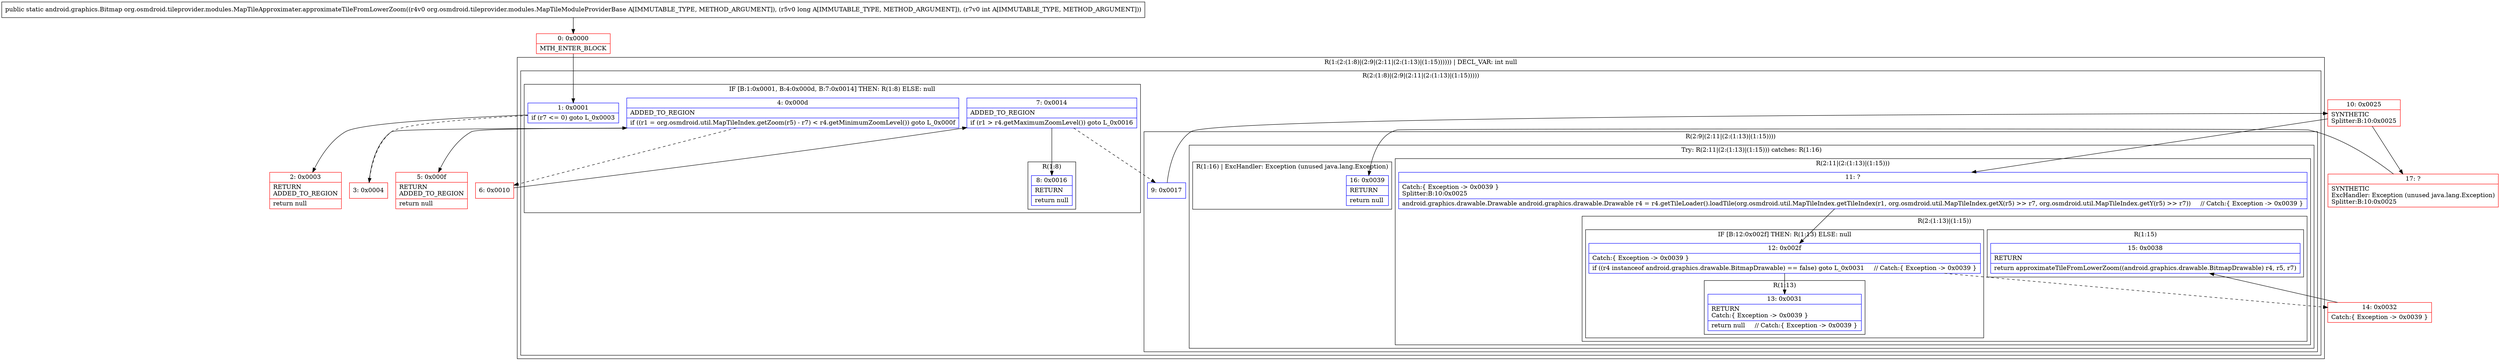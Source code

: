 digraph "CFG fororg.osmdroid.tileprovider.modules.MapTileApproximater.approximateTileFromLowerZoom(Lorg\/osmdroid\/tileprovider\/modules\/MapTileModuleProviderBase;JI)Landroid\/graphics\/Bitmap;" {
subgraph cluster_Region_1144435834 {
label = "R(1:(2:(1:8)|(2:9|(2:11|(2:(1:13)|(1:15)))))) | DECL_VAR: int null\l";
node [shape=record,color=blue];
subgraph cluster_Region_242093518 {
label = "R(2:(1:8)|(2:9|(2:11|(2:(1:13)|(1:15)))))";
node [shape=record,color=blue];
subgraph cluster_IfRegion_1775645591 {
label = "IF [B:1:0x0001, B:4:0x000d, B:7:0x0014] THEN: R(1:8) ELSE: null";
node [shape=record,color=blue];
Node_1 [shape=record,label="{1\:\ 0x0001|if (r7 \<= 0) goto L_0x0003\l}"];
Node_4 [shape=record,label="{4\:\ 0x000d|ADDED_TO_REGION\l|if ((r1 = org.osmdroid.util.MapTileIndex.getZoom(r5) \- r7) \< r4.getMinimumZoomLevel()) goto L_0x000f\l}"];
Node_7 [shape=record,label="{7\:\ 0x0014|ADDED_TO_REGION\l|if (r1 \> r4.getMaximumZoomLevel()) goto L_0x0016\l}"];
subgraph cluster_Region_1170634400 {
label = "R(1:8)";
node [shape=record,color=blue];
Node_8 [shape=record,label="{8\:\ 0x0016|RETURN\l|return null\l}"];
}
}
subgraph cluster_Region_874684166 {
label = "R(2:9|(2:11|(2:(1:13)|(1:15))))";
node [shape=record,color=blue];
Node_9 [shape=record,label="{9\:\ 0x0017}"];
subgraph cluster_TryCatchRegion_1247605809 {
label = "Try: R(2:11|(2:(1:13)|(1:15))) catches: R(1:16)";
node [shape=record,color=blue];
subgraph cluster_Region_226903158 {
label = "R(2:11|(2:(1:13)|(1:15)))";
node [shape=record,color=blue];
Node_11 [shape=record,label="{11\:\ ?|Catch:\{ Exception \-\> 0x0039 \}\lSplitter:B:10:0x0025\l|android.graphics.drawable.Drawable android.graphics.drawable.Drawable r4 = r4.getTileLoader().loadTile(org.osmdroid.util.MapTileIndex.getTileIndex(r1, org.osmdroid.util.MapTileIndex.getX(r5) \>\> r7, org.osmdroid.util.MapTileIndex.getY(r5) \>\> r7))     \/\/ Catch:\{ Exception \-\> 0x0039 \}\l}"];
subgraph cluster_Region_307113062 {
label = "R(2:(1:13)|(1:15))";
node [shape=record,color=blue];
subgraph cluster_IfRegion_649453255 {
label = "IF [B:12:0x002f] THEN: R(1:13) ELSE: null";
node [shape=record,color=blue];
Node_12 [shape=record,label="{12\:\ 0x002f|Catch:\{ Exception \-\> 0x0039 \}\l|if ((r4 instanceof android.graphics.drawable.BitmapDrawable) == false) goto L_0x0031     \/\/ Catch:\{ Exception \-\> 0x0039 \}\l}"];
subgraph cluster_Region_1691040761 {
label = "R(1:13)";
node [shape=record,color=blue];
Node_13 [shape=record,label="{13\:\ 0x0031|RETURN\lCatch:\{ Exception \-\> 0x0039 \}\l|return null     \/\/ Catch:\{ Exception \-\> 0x0039 \}\l}"];
}
}
subgraph cluster_Region_946263755 {
label = "R(1:15)";
node [shape=record,color=blue];
Node_15 [shape=record,label="{15\:\ 0x0038|RETURN\l|return approximateTileFromLowerZoom((android.graphics.drawable.BitmapDrawable) r4, r5, r7)\l}"];
}
}
}
subgraph cluster_Region_1152467657 {
label = "R(1:16) | ExcHandler: Exception (unused java.lang.Exception)\l";
node [shape=record,color=blue];
Node_16 [shape=record,label="{16\:\ 0x0039|RETURN\l|return null\l}"];
}
}
}
}
}
subgraph cluster_Region_1152467657 {
label = "R(1:16) | ExcHandler: Exception (unused java.lang.Exception)\l";
node [shape=record,color=blue];
Node_16 [shape=record,label="{16\:\ 0x0039|RETURN\l|return null\l}"];
}
Node_0 [shape=record,color=red,label="{0\:\ 0x0000|MTH_ENTER_BLOCK\l}"];
Node_2 [shape=record,color=red,label="{2\:\ 0x0003|RETURN\lADDED_TO_REGION\l|return null\l}"];
Node_3 [shape=record,color=red,label="{3\:\ 0x0004}"];
Node_5 [shape=record,color=red,label="{5\:\ 0x000f|RETURN\lADDED_TO_REGION\l|return null\l}"];
Node_6 [shape=record,color=red,label="{6\:\ 0x0010}"];
Node_10 [shape=record,color=red,label="{10\:\ 0x0025|SYNTHETIC\lSplitter:B:10:0x0025\l}"];
Node_14 [shape=record,color=red,label="{14\:\ 0x0032|Catch:\{ Exception \-\> 0x0039 \}\l}"];
Node_17 [shape=record,color=red,label="{17\:\ ?|SYNTHETIC\lExcHandler: Exception (unused java.lang.Exception)\lSplitter:B:10:0x0025\l}"];
MethodNode[shape=record,label="{public static android.graphics.Bitmap org.osmdroid.tileprovider.modules.MapTileApproximater.approximateTileFromLowerZoom((r4v0 org.osmdroid.tileprovider.modules.MapTileModuleProviderBase A[IMMUTABLE_TYPE, METHOD_ARGUMENT]), (r5v0 long A[IMMUTABLE_TYPE, METHOD_ARGUMENT]), (r7v0 int A[IMMUTABLE_TYPE, METHOD_ARGUMENT])) }"];
MethodNode -> Node_0;
Node_1 -> Node_2;
Node_1 -> Node_3[style=dashed];
Node_4 -> Node_5;
Node_4 -> Node_6[style=dashed];
Node_7 -> Node_8;
Node_7 -> Node_9[style=dashed];
Node_9 -> Node_10;
Node_11 -> Node_12;
Node_12 -> Node_13;
Node_12 -> Node_14[style=dashed];
Node_0 -> Node_1;
Node_3 -> Node_4;
Node_6 -> Node_7;
Node_10 -> Node_11;
Node_10 -> Node_17;
Node_14 -> Node_15;
Node_17 -> Node_16;
}

